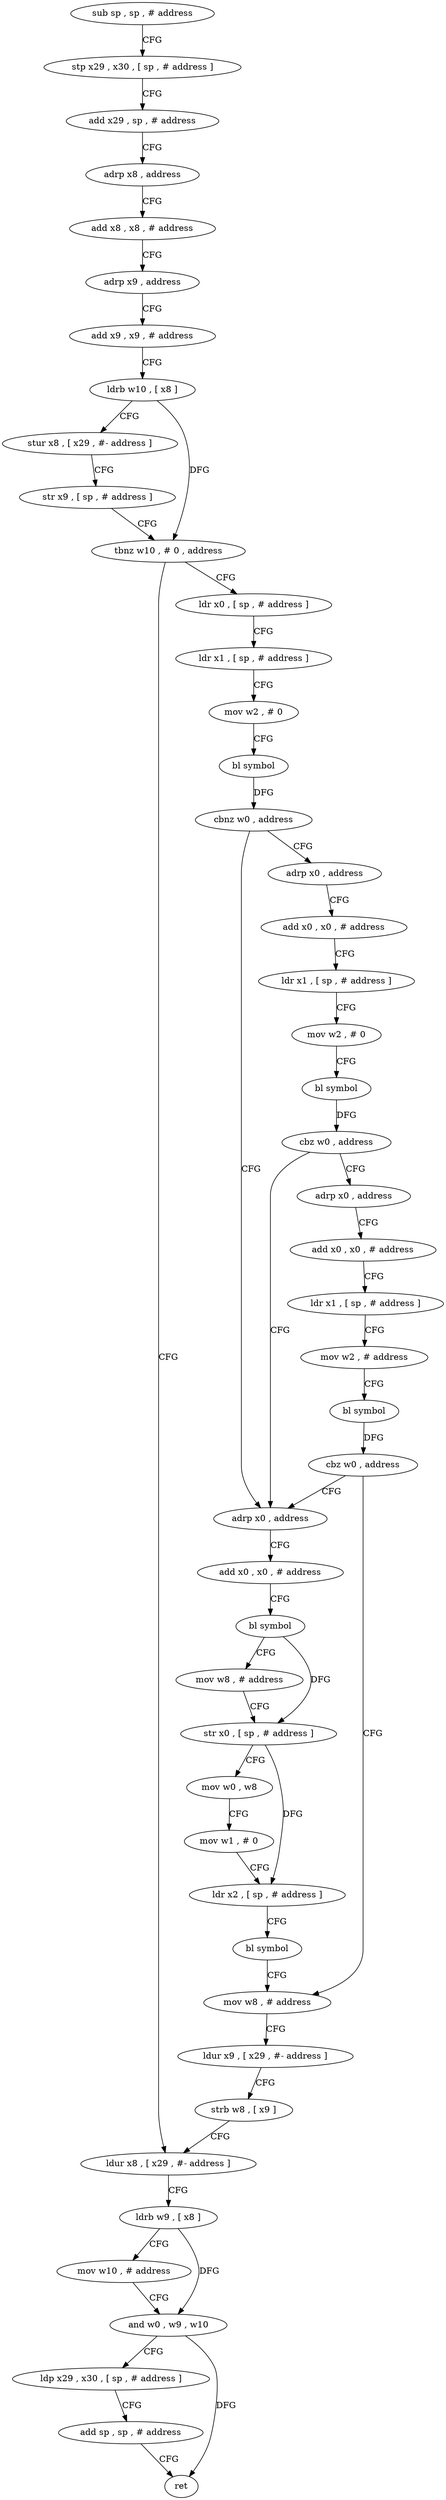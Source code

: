 digraph "func" {
"4290048" [label = "sub sp , sp , # address" ]
"4290052" [label = "stp x29 , x30 , [ sp , # address ]" ]
"4290056" [label = "add x29 , sp , # address" ]
"4290060" [label = "adrp x8 , address" ]
"4290064" [label = "add x8 , x8 , # address" ]
"4290068" [label = "adrp x9 , address" ]
"4290072" [label = "add x9 , x9 , # address" ]
"4290076" [label = "ldrb w10 , [ x8 ]" ]
"4290080" [label = "stur x8 , [ x29 , #- address ]" ]
"4290084" [label = "str x9 , [ sp , # address ]" ]
"4290088" [label = "tbnz w10 , # 0 , address" ]
"4290208" [label = "ldur x8 , [ x29 , #- address ]" ]
"4290092" [label = "ldr x0 , [ sp , # address ]" ]
"4290212" [label = "ldrb w9 , [ x8 ]" ]
"4290216" [label = "mov w10 , # address" ]
"4290220" [label = "and w0 , w9 , w10" ]
"4290224" [label = "ldp x29 , x30 , [ sp , # address ]" ]
"4290228" [label = "add sp , sp , # address" ]
"4290232" [label = "ret" ]
"4290096" [label = "ldr x1 , [ sp , # address ]" ]
"4290100" [label = "mov w2 , # 0" ]
"4290104" [label = "bl symbol" ]
"4290108" [label = "cbnz w0 , address" ]
"4290160" [label = "adrp x0 , address" ]
"4290112" [label = "adrp x0 , address" ]
"4290164" [label = "add x0 , x0 , # address" ]
"4290168" [label = "bl symbol" ]
"4290172" [label = "mov w8 , # address" ]
"4290176" [label = "str x0 , [ sp , # address ]" ]
"4290180" [label = "mov w0 , w8" ]
"4290184" [label = "mov w1 , # 0" ]
"4290188" [label = "ldr x2 , [ sp , # address ]" ]
"4290192" [label = "bl symbol" ]
"4290196" [label = "mov w8 , # address" ]
"4290116" [label = "add x0 , x0 , # address" ]
"4290120" [label = "ldr x1 , [ sp , # address ]" ]
"4290124" [label = "mov w2 , # 0" ]
"4290128" [label = "bl symbol" ]
"4290132" [label = "cbz w0 , address" ]
"4290136" [label = "adrp x0 , address" ]
"4290140" [label = "add x0 , x0 , # address" ]
"4290144" [label = "ldr x1 , [ sp , # address ]" ]
"4290148" [label = "mov w2 , # address" ]
"4290152" [label = "bl symbol" ]
"4290156" [label = "cbz w0 , address" ]
"4290200" [label = "ldur x9 , [ x29 , #- address ]" ]
"4290204" [label = "strb w8 , [ x9 ]" ]
"4290048" -> "4290052" [ label = "CFG" ]
"4290052" -> "4290056" [ label = "CFG" ]
"4290056" -> "4290060" [ label = "CFG" ]
"4290060" -> "4290064" [ label = "CFG" ]
"4290064" -> "4290068" [ label = "CFG" ]
"4290068" -> "4290072" [ label = "CFG" ]
"4290072" -> "4290076" [ label = "CFG" ]
"4290076" -> "4290080" [ label = "CFG" ]
"4290076" -> "4290088" [ label = "DFG" ]
"4290080" -> "4290084" [ label = "CFG" ]
"4290084" -> "4290088" [ label = "CFG" ]
"4290088" -> "4290208" [ label = "CFG" ]
"4290088" -> "4290092" [ label = "CFG" ]
"4290208" -> "4290212" [ label = "CFG" ]
"4290092" -> "4290096" [ label = "CFG" ]
"4290212" -> "4290216" [ label = "CFG" ]
"4290212" -> "4290220" [ label = "DFG" ]
"4290216" -> "4290220" [ label = "CFG" ]
"4290220" -> "4290224" [ label = "CFG" ]
"4290220" -> "4290232" [ label = "DFG" ]
"4290224" -> "4290228" [ label = "CFG" ]
"4290228" -> "4290232" [ label = "CFG" ]
"4290096" -> "4290100" [ label = "CFG" ]
"4290100" -> "4290104" [ label = "CFG" ]
"4290104" -> "4290108" [ label = "DFG" ]
"4290108" -> "4290160" [ label = "CFG" ]
"4290108" -> "4290112" [ label = "CFG" ]
"4290160" -> "4290164" [ label = "CFG" ]
"4290112" -> "4290116" [ label = "CFG" ]
"4290164" -> "4290168" [ label = "CFG" ]
"4290168" -> "4290172" [ label = "CFG" ]
"4290168" -> "4290176" [ label = "DFG" ]
"4290172" -> "4290176" [ label = "CFG" ]
"4290176" -> "4290180" [ label = "CFG" ]
"4290176" -> "4290188" [ label = "DFG" ]
"4290180" -> "4290184" [ label = "CFG" ]
"4290184" -> "4290188" [ label = "CFG" ]
"4290188" -> "4290192" [ label = "CFG" ]
"4290192" -> "4290196" [ label = "CFG" ]
"4290196" -> "4290200" [ label = "CFG" ]
"4290116" -> "4290120" [ label = "CFG" ]
"4290120" -> "4290124" [ label = "CFG" ]
"4290124" -> "4290128" [ label = "CFG" ]
"4290128" -> "4290132" [ label = "DFG" ]
"4290132" -> "4290160" [ label = "CFG" ]
"4290132" -> "4290136" [ label = "CFG" ]
"4290136" -> "4290140" [ label = "CFG" ]
"4290140" -> "4290144" [ label = "CFG" ]
"4290144" -> "4290148" [ label = "CFG" ]
"4290148" -> "4290152" [ label = "CFG" ]
"4290152" -> "4290156" [ label = "DFG" ]
"4290156" -> "4290196" [ label = "CFG" ]
"4290156" -> "4290160" [ label = "CFG" ]
"4290200" -> "4290204" [ label = "CFG" ]
"4290204" -> "4290208" [ label = "CFG" ]
}
